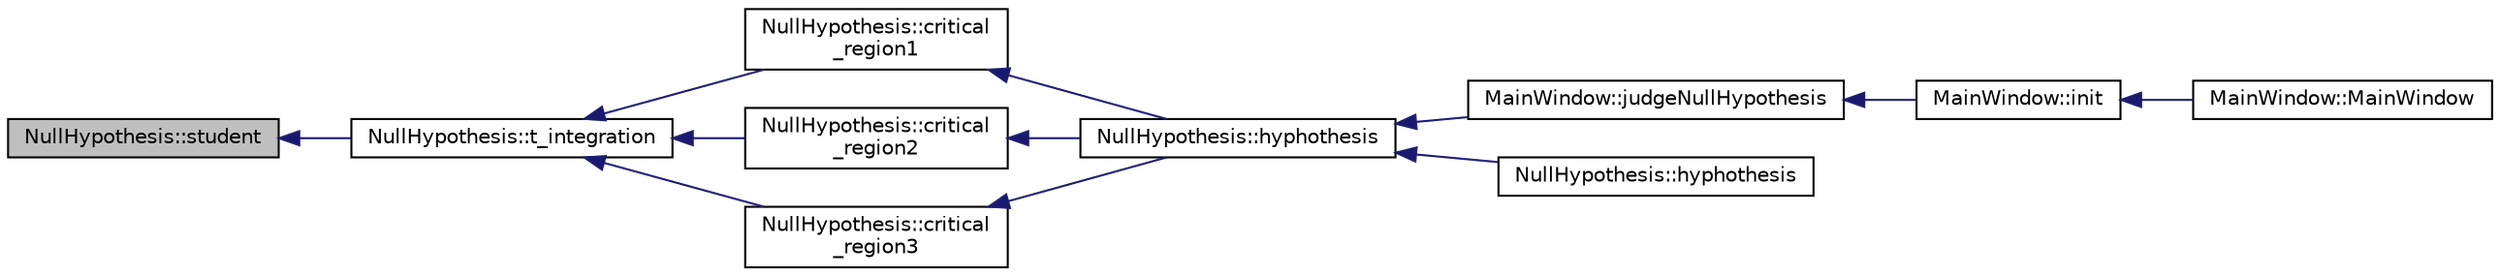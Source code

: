 digraph "NullHypothesis::student"
{
  bgcolor="transparent";
  edge [fontname="Helvetica",fontsize="10",labelfontname="Helvetica",labelfontsize="10"];
  node [fontname="Helvetica",fontsize="10",shape=record];
  rankdir="LR";
  Node74 [label="NullHypothesis::student",height=0.2,width=0.4,color="black", fillcolor="grey75", style="filled", fontcolor="black"];
  Node74 -> Node75 [dir="back",color="midnightblue",fontsize="10",style="solid",fontname="Helvetica"];
  Node75 [label="NullHypothesis::t_integration",height=0.2,width=0.4,color="black",URL="$class_null_hypothesis.html#a4e68aa128daae99c28f823a76880c0e7",tooltip="t_integration "];
  Node75 -> Node76 [dir="back",color="midnightblue",fontsize="10",style="solid",fontname="Helvetica"];
  Node76 [label="NullHypothesis::critical\l_region1",height=0.2,width=0.4,color="black",URL="$class_null_hypothesis.html#aab366022794f7b0c7dc4bad497824439",tooltip="critical_region1 "];
  Node76 -> Node77 [dir="back",color="midnightblue",fontsize="10",style="solid",fontname="Helvetica"];
  Node77 [label="NullHypothesis::hyphothesis",height=0.2,width=0.4,color="black",URL="$class_null_hypothesis.html#a180da3004e312f04ecad408ed72c359e",tooltip="가설검정을 수행합니다. "];
  Node77 -> Node78 [dir="back",color="midnightblue",fontsize="10",style="solid",fontname="Helvetica"];
  Node78 [label="MainWindow::judgeNullHypothesis",height=0.2,width=0.4,color="black",URL="$class_main_window.html#ae57d21022fe4aa3bfe86434d129a78f1",tooltip="가설검증을 실행합니다. "];
  Node78 -> Node79 [dir="back",color="midnightblue",fontsize="10",style="solid",fontname="Helvetica"];
  Node79 [label="MainWindow::init",height=0.2,width=0.4,color="black",URL="$class_main_window.html#a671e7e5b0a3a7a3fb1cf44c5c8377952",tooltip="사전에 ui컴포넌트의 이벤트와 기초통계량 테이블뷰를 설정합니다. "];
  Node79 -> Node80 [dir="back",color="midnightblue",fontsize="10",style="solid",fontname="Helvetica"];
  Node80 [label="MainWindow::MainWindow",height=0.2,width=0.4,color="black",URL="$class_main_window.html#a8b244be8b7b7db1b08de2a2acb9409db"];
  Node77 -> Node81 [dir="back",color="midnightblue",fontsize="10",style="solid",fontname="Helvetica"];
  Node81 [label="NullHypothesis::hyphothesis",height=0.2,width=0.4,color="black",URL="$class_null_hypothesis.html#a174eefddec16be350423e01a3bb5025d",tooltip="가설검정을 수행합니다. "];
  Node75 -> Node82 [dir="back",color="midnightblue",fontsize="10",style="solid",fontname="Helvetica"];
  Node82 [label="NullHypothesis::critical\l_region2",height=0.2,width=0.4,color="black",URL="$class_null_hypothesis.html#a9e0b0a492ad47ecc4f83e8556ced3585",tooltip="critical_region2 "];
  Node82 -> Node77 [dir="back",color="midnightblue",fontsize="10",style="solid",fontname="Helvetica"];
  Node75 -> Node83 [dir="back",color="midnightblue",fontsize="10",style="solid",fontname="Helvetica"];
  Node83 [label="NullHypothesis::critical\l_region3",height=0.2,width=0.4,color="black",URL="$class_null_hypothesis.html#ae8f61ccce96e2d21add0241b3035f624",tooltip="critical_region3 "];
  Node83 -> Node77 [dir="back",color="midnightblue",fontsize="10",style="solid",fontname="Helvetica"];
}
